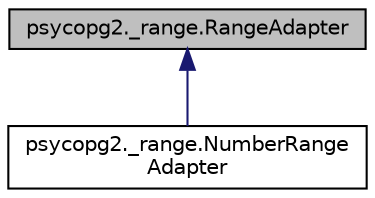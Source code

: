 digraph "psycopg2._range.RangeAdapter"
{
 // LATEX_PDF_SIZE
  edge [fontname="Helvetica",fontsize="10",labelfontname="Helvetica",labelfontsize="10"];
  node [fontname="Helvetica",fontsize="10",shape=record];
  Node1 [label="psycopg2._range.RangeAdapter",height=0.2,width=0.4,color="black", fillcolor="grey75", style="filled", fontcolor="black",tooltip=" "];
  Node1 -> Node2 [dir="back",color="midnightblue",fontsize="10",style="solid"];
  Node2 [label="psycopg2._range.NumberRange\lAdapter",height=0.2,width=0.4,color="black", fillcolor="white", style="filled",URL="$classpsycopg2_1_1__range_1_1_number_range_adapter.html",tooltip=" "];
}
